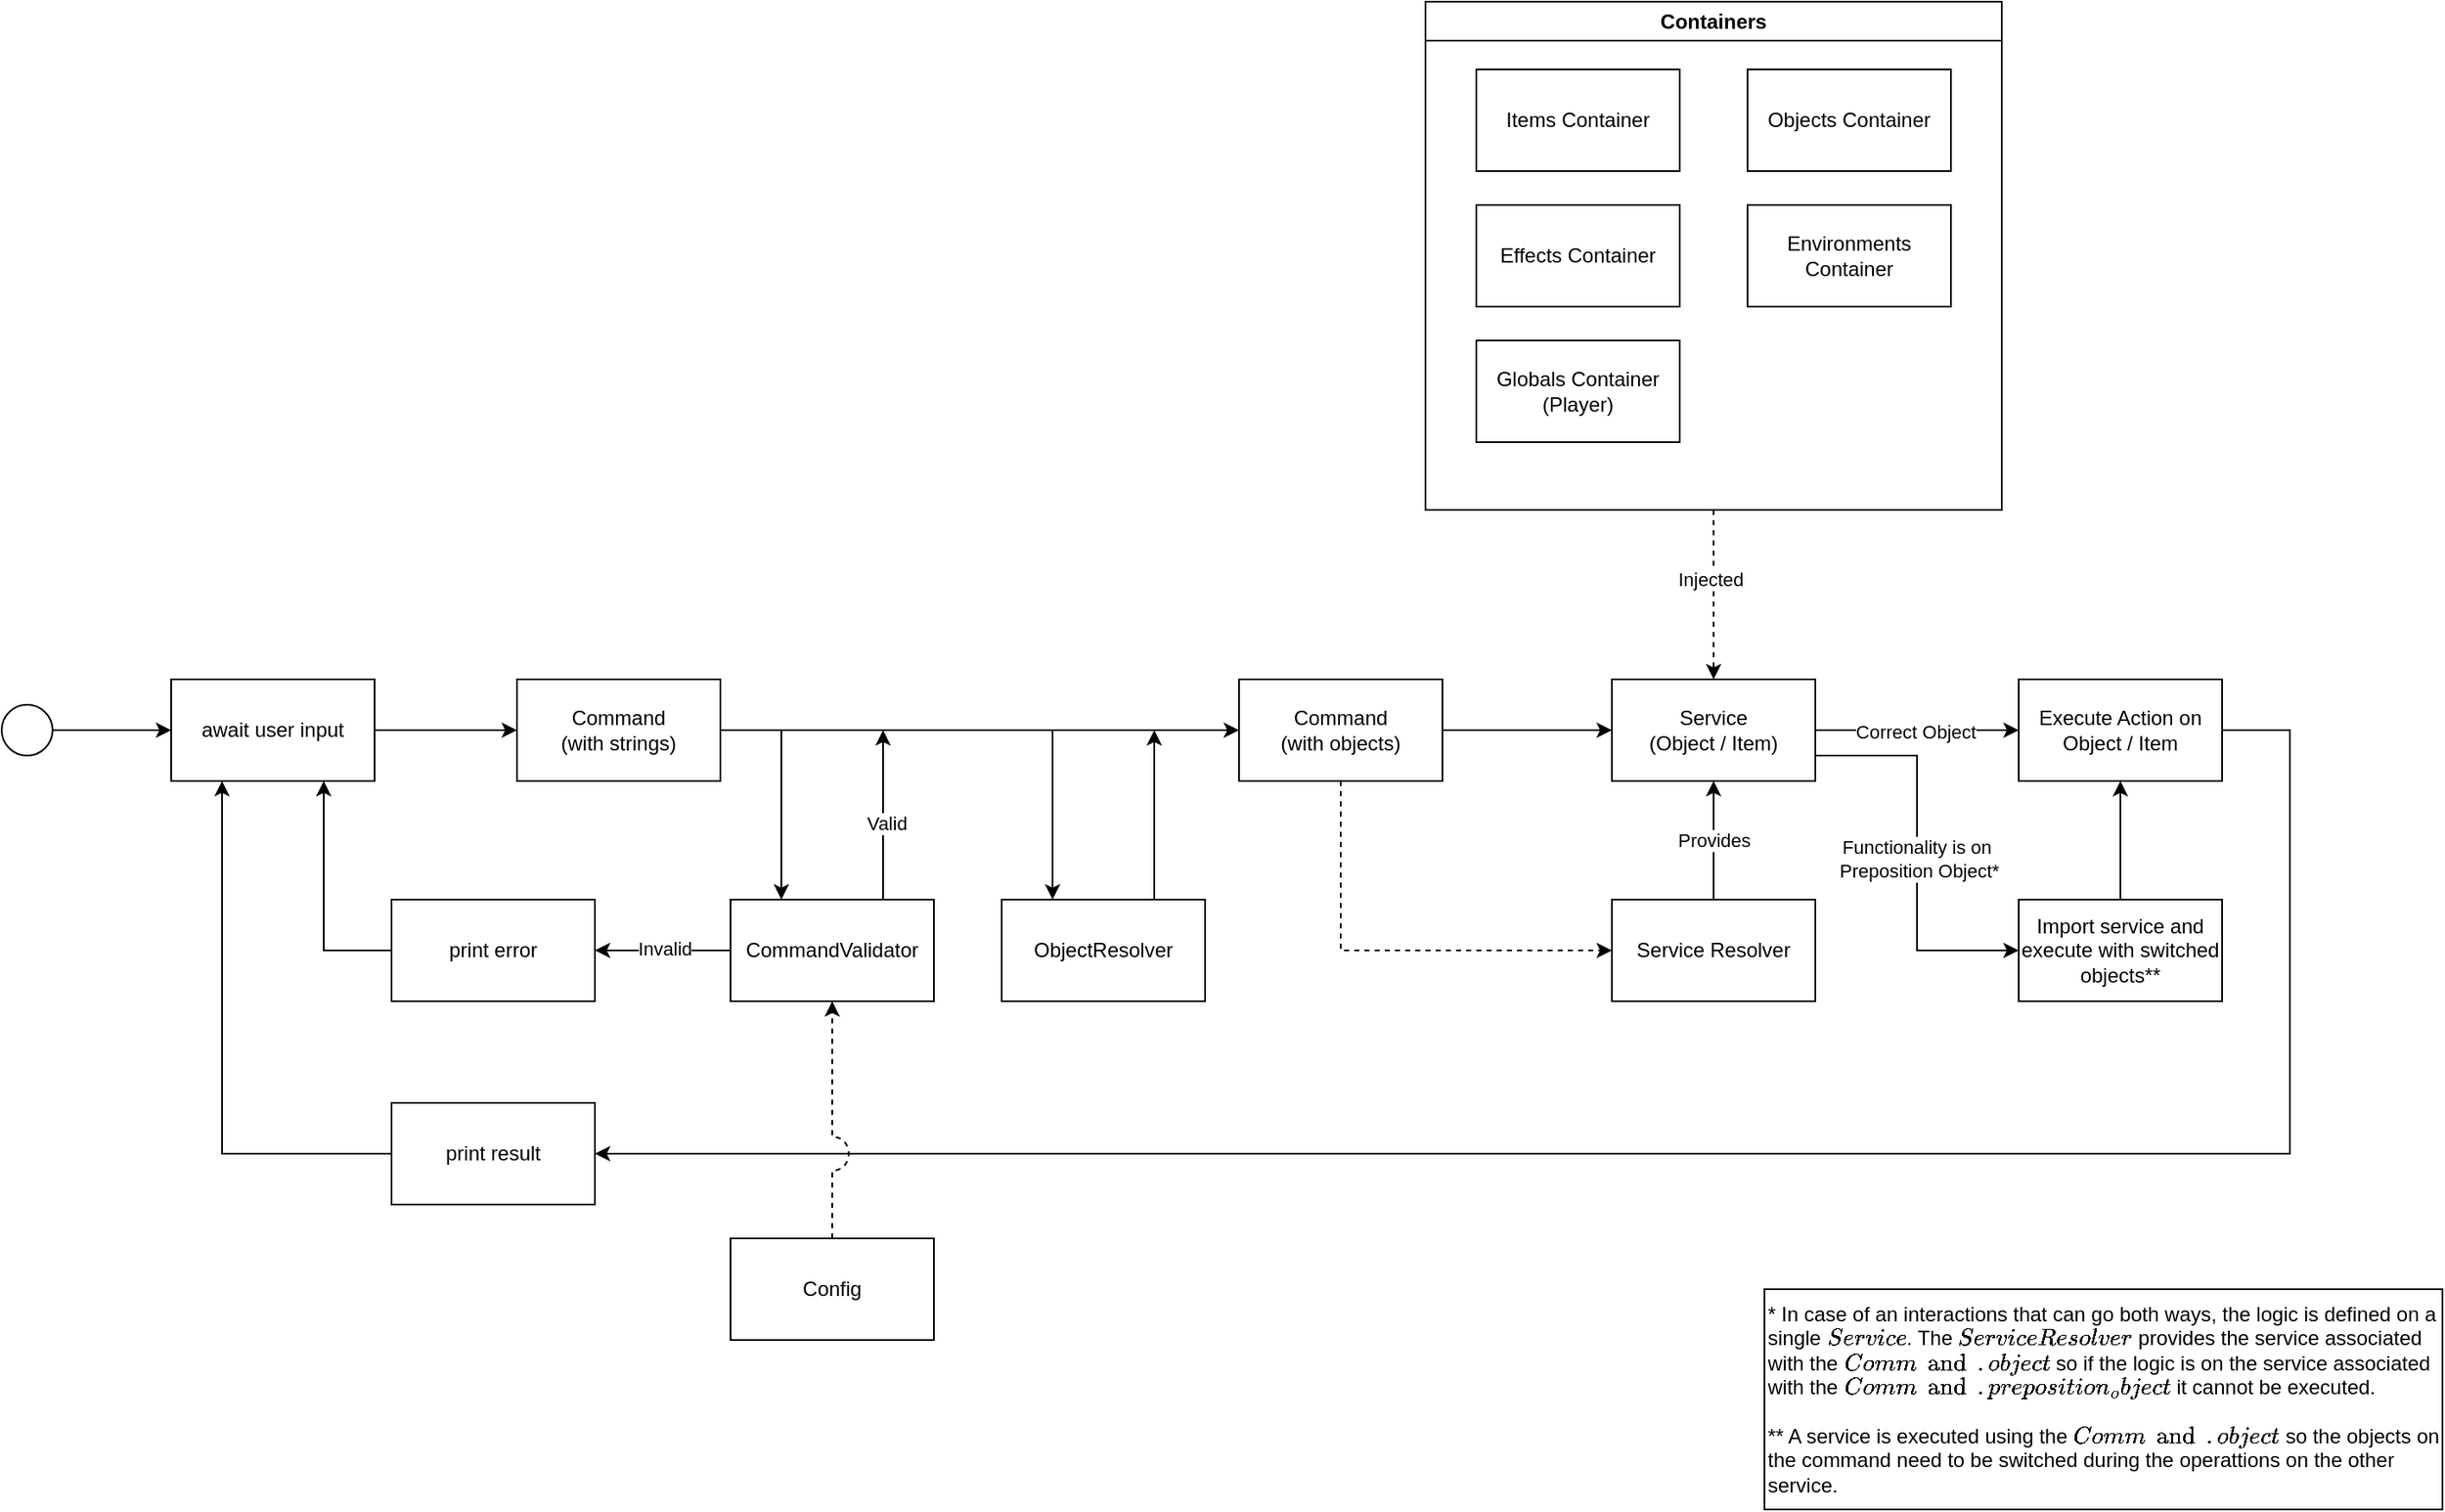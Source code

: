 <mxfile version="21.7.4" type="github">
  <diagram name="Pagina-1" id="2gos69s21MuJ627ifOLR">
    <mxGraphModel dx="2868" dy="1834" grid="1" gridSize="10" guides="1" tooltips="1" connect="1" arrows="1" fold="1" page="1" pageScale="1" pageWidth="827" pageHeight="1169" math="0" shadow="0">
      <root>
        <mxCell id="0" />
        <mxCell id="1" parent="0" />
        <mxCell id="n0xzZIarMgplh2QM0Bvz-25" style="edgeStyle=orthogonalEdgeStyle;rounded=0;orthogonalLoop=1;jettySize=auto;html=1;exitX=1;exitY=0.5;exitDx=0;exitDy=0;entryX=0;entryY=0.5;entryDx=0;entryDy=0;" parent="1" source="n0xzZIarMgplh2QM0Bvz-23" target="n0xzZIarMgplh2QM0Bvz-24" edge="1">
          <mxGeometry relative="1" as="geometry" />
        </mxCell>
        <mxCell id="n0xzZIarMgplh2QM0Bvz-23" value="await user input" style="rounded=0;whiteSpace=wrap;html=1;" parent="1" vertex="1">
          <mxGeometry x="210" y="540" width="120" height="60" as="geometry" />
        </mxCell>
        <mxCell id="n0xzZIarMgplh2QM0Bvz-62" style="edgeStyle=orthogonalEdgeStyle;rounded=0;orthogonalLoop=1;jettySize=auto;html=1;exitX=1;exitY=0.5;exitDx=0;exitDy=0;entryX=0;entryY=0.5;entryDx=0;entryDy=0;" parent="1" source="n0xzZIarMgplh2QM0Bvz-24" target="n0xzZIarMgplh2QM0Bvz-37" edge="1">
          <mxGeometry relative="1" as="geometry" />
        </mxCell>
        <mxCell id="n0xzZIarMgplh2QM0Bvz-24" value="&lt;div&gt;Command&lt;/div&gt;&lt;div&gt;(with strings)&lt;br&gt;&lt;/div&gt;" style="rounded=0;whiteSpace=wrap;html=1;" parent="1" vertex="1">
          <mxGeometry x="414" y="540" width="120" height="60" as="geometry" />
        </mxCell>
        <mxCell id="s5JfTiGAQqixHf-BNGVD-10" style="edgeStyle=orthogonalEdgeStyle;rounded=0;orthogonalLoop=1;jettySize=auto;html=1;exitX=0;exitY=0.5;exitDx=0;exitDy=0;entryX=0.75;entryY=1;entryDx=0;entryDy=0;" edge="1" parent="1" source="n0xzZIarMgplh2QM0Bvz-31" target="n0xzZIarMgplh2QM0Bvz-23">
          <mxGeometry relative="1" as="geometry" />
        </mxCell>
        <mxCell id="n0xzZIarMgplh2QM0Bvz-31" value="print error" style="rounded=0;whiteSpace=wrap;html=1;" parent="1" vertex="1">
          <mxGeometry x="340" y="670" width="120" height="60" as="geometry" />
        </mxCell>
        <mxCell id="n0xzZIarMgplh2QM0Bvz-49" style="edgeStyle=orthogonalEdgeStyle;rounded=0;orthogonalLoop=1;jettySize=auto;html=1;exitX=1;exitY=0.5;exitDx=0;exitDy=0;entryX=0;entryY=0.5;entryDx=0;entryDy=0;" parent="1" source="n0xzZIarMgplh2QM0Bvz-37" target="n0xzZIarMgplh2QM0Bvz-40" edge="1">
          <mxGeometry relative="1" as="geometry" />
        </mxCell>
        <mxCell id="n0xzZIarMgplh2QM0Bvz-50" style="edgeStyle=orthogonalEdgeStyle;rounded=0;orthogonalLoop=1;jettySize=auto;html=1;exitX=0.5;exitY=1;exitDx=0;exitDy=0;entryX=0;entryY=0.5;entryDx=0;entryDy=0;dashed=1;" parent="1" source="n0xzZIarMgplh2QM0Bvz-37" target="n0xzZIarMgplh2QM0Bvz-39" edge="1">
          <mxGeometry relative="1" as="geometry" />
        </mxCell>
        <mxCell id="n0xzZIarMgplh2QM0Bvz-37" value="&lt;div&gt;Command&lt;/div&gt;&lt;div&gt;(with objects)&lt;br&gt;&lt;/div&gt;" style="rounded=0;whiteSpace=wrap;html=1;" parent="1" vertex="1">
          <mxGeometry x="840" y="540" width="120" height="60" as="geometry" />
        </mxCell>
        <mxCell id="n0xzZIarMgplh2QM0Bvz-51" value="Provides" style="edgeStyle=orthogonalEdgeStyle;rounded=0;orthogonalLoop=1;jettySize=auto;html=1;exitX=0.5;exitY=0;exitDx=0;exitDy=0;entryX=0.5;entryY=1;entryDx=0;entryDy=0;" parent="1" source="n0xzZIarMgplh2QM0Bvz-39" target="n0xzZIarMgplh2QM0Bvz-40" edge="1">
          <mxGeometry relative="1" as="geometry" />
        </mxCell>
        <mxCell id="n0xzZIarMgplh2QM0Bvz-39" value="Service Resolver" style="rounded=0;whiteSpace=wrap;html=1;" parent="1" vertex="1">
          <mxGeometry x="1060" y="670" width="120" height="60" as="geometry" />
        </mxCell>
        <mxCell id="n0xzZIarMgplh2QM0Bvz-95" style="edgeStyle=orthogonalEdgeStyle;rounded=0;orthogonalLoop=1;jettySize=auto;html=1;exitX=1;exitY=0.5;exitDx=0;exitDy=0;entryX=0;entryY=0.5;entryDx=0;entryDy=0;" parent="1" source="n0xzZIarMgplh2QM0Bvz-40" target="n0xzZIarMgplh2QM0Bvz-75" edge="1">
          <mxGeometry relative="1" as="geometry" />
        </mxCell>
        <mxCell id="n0xzZIarMgplh2QM0Bvz-96" value="Correct Object" style="edgeLabel;html=1;align=center;verticalAlign=middle;resizable=0;points=[];" parent="n0xzZIarMgplh2QM0Bvz-95" vertex="1" connectable="0">
          <mxGeometry x="-0.022" y="-1" relative="1" as="geometry">
            <mxPoint as="offset" />
          </mxGeometry>
        </mxCell>
        <mxCell id="n0xzZIarMgplh2QM0Bvz-99" style="edgeStyle=orthogonalEdgeStyle;rounded=0;orthogonalLoop=1;jettySize=auto;html=1;exitX=1;exitY=0.75;exitDx=0;exitDy=0;entryX=0;entryY=0.5;entryDx=0;entryDy=0;" parent="1" source="n0xzZIarMgplh2QM0Bvz-40" target="n0xzZIarMgplh2QM0Bvz-90" edge="1">
          <mxGeometry relative="1" as="geometry" />
        </mxCell>
        <mxCell id="n0xzZIarMgplh2QM0Bvz-100" value="&lt;div&gt;Functionality is on&amp;nbsp;&lt;/div&gt;&lt;div&gt;Preposition Object*&lt;/div&gt;" style="edgeLabel;html=1;align=center;verticalAlign=middle;resizable=0;points=[];" parent="n0xzZIarMgplh2QM0Bvz-99" vertex="1" connectable="0">
          <mxGeometry x="0.024" y="1" relative="1" as="geometry">
            <mxPoint as="offset" />
          </mxGeometry>
        </mxCell>
        <mxCell id="n0xzZIarMgplh2QM0Bvz-40" value="&lt;div&gt;Service&lt;/div&gt;&lt;div&gt;(Object / Item)&lt;br&gt;&lt;/div&gt;" style="rounded=0;whiteSpace=wrap;html=1;" parent="1" vertex="1">
          <mxGeometry x="1060" y="540" width="120" height="60" as="geometry" />
        </mxCell>
        <mxCell id="n0xzZIarMgplh2QM0Bvz-67" style="edgeStyle=orthogonalEdgeStyle;rounded=0;orthogonalLoop=1;jettySize=auto;html=1;exitX=0.75;exitY=0;exitDx=0;exitDy=0;" parent="1" source="n0xzZIarMgplh2QM0Bvz-46" edge="1">
          <mxGeometry relative="1" as="geometry">
            <mxPoint x="790" y="570" as="targetPoint" />
          </mxGeometry>
        </mxCell>
        <mxCell id="n0xzZIarMgplh2QM0Bvz-68" style="edgeStyle=orthogonalEdgeStyle;rounded=0;orthogonalLoop=1;jettySize=auto;html=1;exitX=0.25;exitY=0;exitDx=0;exitDy=0;endArrow=none;endFill=0;startArrow=classic;startFill=1;" parent="1" source="n0xzZIarMgplh2QM0Bvz-46" edge="1">
          <mxGeometry relative="1" as="geometry">
            <mxPoint x="730" y="570" as="targetPoint" />
          </mxGeometry>
        </mxCell>
        <mxCell id="n0xzZIarMgplh2QM0Bvz-46" value="ObjectResolver" style="rounded=0;whiteSpace=wrap;html=1;" parent="1" vertex="1">
          <mxGeometry x="700" y="670" width="120" height="60" as="geometry" />
        </mxCell>
        <mxCell id="n0xzZIarMgplh2QM0Bvz-63" style="edgeStyle=orthogonalEdgeStyle;rounded=0;orthogonalLoop=1;jettySize=auto;html=1;exitX=0.75;exitY=0;exitDx=0;exitDy=0;" parent="1" source="n0xzZIarMgplh2QM0Bvz-59" edge="1">
          <mxGeometry relative="1" as="geometry">
            <mxPoint x="630" y="570" as="targetPoint" />
          </mxGeometry>
        </mxCell>
        <mxCell id="s5JfTiGAQqixHf-BNGVD-4" value="Valid" style="edgeLabel;html=1;align=center;verticalAlign=middle;resizable=0;points=[];" vertex="1" connectable="0" parent="n0xzZIarMgplh2QM0Bvz-63">
          <mxGeometry x="-0.104" y="-2" relative="1" as="geometry">
            <mxPoint as="offset" />
          </mxGeometry>
        </mxCell>
        <mxCell id="n0xzZIarMgplh2QM0Bvz-64" style="edgeStyle=orthogonalEdgeStyle;rounded=0;orthogonalLoop=1;jettySize=auto;html=1;exitX=0.25;exitY=0;exitDx=0;exitDy=0;endArrow=none;endFill=0;startArrow=classic;startFill=1;" parent="1" source="n0xzZIarMgplh2QM0Bvz-59" edge="1">
          <mxGeometry relative="1" as="geometry">
            <mxPoint x="570" y="570" as="targetPoint" />
          </mxGeometry>
        </mxCell>
        <mxCell id="n0xzZIarMgplh2QM0Bvz-65" style="edgeStyle=orthogonalEdgeStyle;rounded=0;orthogonalLoop=1;jettySize=auto;html=1;exitX=0;exitY=0.5;exitDx=0;exitDy=0;entryX=1;entryY=0.5;entryDx=0;entryDy=0;" parent="1" source="n0xzZIarMgplh2QM0Bvz-59" target="n0xzZIarMgplh2QM0Bvz-31" edge="1">
          <mxGeometry relative="1" as="geometry" />
        </mxCell>
        <mxCell id="n0xzZIarMgplh2QM0Bvz-66" value="Invalid" style="edgeLabel;html=1;align=center;verticalAlign=middle;resizable=0;points=[];" parent="n0xzZIarMgplh2QM0Bvz-65" vertex="1" connectable="0">
          <mxGeometry x="-0.021" y="-1" relative="1" as="geometry">
            <mxPoint as="offset" />
          </mxGeometry>
        </mxCell>
        <mxCell id="n0xzZIarMgplh2QM0Bvz-59" value="CommandValidator" style="rounded=0;whiteSpace=wrap;html=1;" parent="1" vertex="1">
          <mxGeometry x="540" y="670" width="120" height="60" as="geometry" />
        </mxCell>
        <mxCell id="s5JfTiGAQqixHf-BNGVD-15" style="edgeStyle=orthogonalEdgeStyle;rounded=0;orthogonalLoop=1;jettySize=auto;html=1;exitX=1;exitY=0.5;exitDx=0;exitDy=0;entryX=1;entryY=0.5;entryDx=0;entryDy=0;" edge="1" parent="1" source="n0xzZIarMgplh2QM0Bvz-75" target="s5JfTiGAQqixHf-BNGVD-7">
          <mxGeometry relative="1" as="geometry">
            <Array as="points">
              <mxPoint x="1460" y="570" />
              <mxPoint x="1460" y="820" />
            </Array>
          </mxGeometry>
        </mxCell>
        <mxCell id="n0xzZIarMgplh2QM0Bvz-75" value="Execute Action on Object / Item" style="rounded=0;whiteSpace=wrap;html=1;" parent="1" vertex="1">
          <mxGeometry x="1300" y="540" width="120" height="60" as="geometry" />
        </mxCell>
        <mxCell id="n0xzZIarMgplh2QM0Bvz-88" style="edgeStyle=orthogonalEdgeStyle;rounded=0;orthogonalLoop=1;jettySize=auto;html=1;exitX=0.5;exitY=1;exitDx=0;exitDy=0;entryX=0.5;entryY=0;entryDx=0;entryDy=0;dashed=1;" parent="1" source="n0xzZIarMgplh2QM0Bvz-83" target="n0xzZIarMgplh2QM0Bvz-40" edge="1">
          <mxGeometry relative="1" as="geometry" />
        </mxCell>
        <mxCell id="n0xzZIarMgplh2QM0Bvz-89" value="Injected" style="edgeLabel;html=1;align=center;verticalAlign=middle;resizable=0;points=[];" parent="n0xzZIarMgplh2QM0Bvz-88" vertex="1" connectable="0">
          <mxGeometry x="-0.18" y="-2" relative="1" as="geometry">
            <mxPoint as="offset" />
          </mxGeometry>
        </mxCell>
        <mxCell id="n0xzZIarMgplh2QM0Bvz-83" value="Containers" style="swimlane;whiteSpace=wrap;html=1;" parent="1" vertex="1">
          <mxGeometry x="950" y="140" width="340" height="300" as="geometry" />
        </mxCell>
        <mxCell id="n0xzZIarMgplh2QM0Bvz-77" value="Items Container" style="rounded=0;whiteSpace=wrap;html=1;" parent="n0xzZIarMgplh2QM0Bvz-83" vertex="1">
          <mxGeometry x="30" y="40" width="120" height="60" as="geometry" />
        </mxCell>
        <mxCell id="n0xzZIarMgplh2QM0Bvz-76" value="Objects Container" style="rounded=0;whiteSpace=wrap;html=1;" parent="n0xzZIarMgplh2QM0Bvz-83" vertex="1">
          <mxGeometry x="190" y="40" width="120" height="60" as="geometry" />
        </mxCell>
        <mxCell id="n0xzZIarMgplh2QM0Bvz-84" value="Environments Container" style="rounded=0;whiteSpace=wrap;html=1;" parent="n0xzZIarMgplh2QM0Bvz-83" vertex="1">
          <mxGeometry x="190" y="120" width="120" height="60" as="geometry" />
        </mxCell>
        <mxCell id="n0xzZIarMgplh2QM0Bvz-80" value="&lt;div&gt;Globals Container&lt;br&gt;&lt;/div&gt;&lt;div&gt;(Player)&lt;br&gt;&lt;/div&gt;" style="rounded=0;whiteSpace=wrap;html=1;" parent="n0xzZIarMgplh2QM0Bvz-83" vertex="1">
          <mxGeometry x="30" y="200" width="120" height="60" as="geometry" />
        </mxCell>
        <mxCell id="n0xzZIarMgplh2QM0Bvz-87" value="Effects Container" style="rounded=0;whiteSpace=wrap;html=1;" parent="n0xzZIarMgplh2QM0Bvz-83" vertex="1">
          <mxGeometry x="30" y="120" width="120" height="60" as="geometry" />
        </mxCell>
        <mxCell id="n0xzZIarMgplh2QM0Bvz-98" style="edgeStyle=orthogonalEdgeStyle;rounded=0;orthogonalLoop=1;jettySize=auto;html=1;exitX=0.5;exitY=0;exitDx=0;exitDy=0;entryX=0.5;entryY=1;entryDx=0;entryDy=0;" parent="1" source="n0xzZIarMgplh2QM0Bvz-90" target="n0xzZIarMgplh2QM0Bvz-75" edge="1">
          <mxGeometry relative="1" as="geometry" />
        </mxCell>
        <mxCell id="n0xzZIarMgplh2QM0Bvz-90" value="Import service and execute with switched objects**" style="rounded=0;whiteSpace=wrap;html=1;" parent="1" vertex="1">
          <mxGeometry x="1300" y="670" width="120" height="60" as="geometry" />
        </mxCell>
        <mxCell id="s5JfTiGAQqixHf-BNGVD-9" style="edgeStyle=orthogonalEdgeStyle;rounded=0;orthogonalLoop=1;jettySize=auto;html=1;exitX=0;exitY=0.5;exitDx=0;exitDy=0;entryX=0.25;entryY=1;entryDx=0;entryDy=0;" edge="1" parent="1" source="s5JfTiGAQqixHf-BNGVD-7" target="n0xzZIarMgplh2QM0Bvz-23">
          <mxGeometry relative="1" as="geometry">
            <mxPoint x="90" y="730" as="targetPoint" />
          </mxGeometry>
        </mxCell>
        <mxCell id="s5JfTiGAQqixHf-BNGVD-7" value="print result" style="rounded=0;whiteSpace=wrap;html=1;" vertex="1" parent="1">
          <mxGeometry x="340" y="790" width="120" height="60" as="geometry" />
        </mxCell>
        <mxCell id="s5JfTiGAQqixHf-BNGVD-14" style="edgeStyle=orthogonalEdgeStyle;rounded=0;orthogonalLoop=1;jettySize=auto;html=1;exitX=1;exitY=0.5;exitDx=0;exitDy=0;entryX=0;entryY=0.5;entryDx=0;entryDy=0;" edge="1" parent="1" source="s5JfTiGAQqixHf-BNGVD-13" target="n0xzZIarMgplh2QM0Bvz-23">
          <mxGeometry relative="1" as="geometry" />
        </mxCell>
        <mxCell id="s5JfTiGAQqixHf-BNGVD-13" value="" style="ellipse;whiteSpace=wrap;html=1;aspect=fixed;" vertex="1" parent="1">
          <mxGeometry x="110" y="555" width="30" height="30" as="geometry" />
        </mxCell>
        <mxCell id="s5JfTiGAQqixHf-BNGVD-17" style="edgeStyle=orthogonalEdgeStyle;rounded=0;orthogonalLoop=1;jettySize=auto;html=1;exitX=0.5;exitY=0;exitDx=0;exitDy=0;entryX=0.5;entryY=1;entryDx=0;entryDy=0;jumpStyle=arc;jumpSize=20;dashed=1;" edge="1" parent="1" source="s5JfTiGAQqixHf-BNGVD-16" target="n0xzZIarMgplh2QM0Bvz-59">
          <mxGeometry relative="1" as="geometry" />
        </mxCell>
        <mxCell id="s5JfTiGAQqixHf-BNGVD-16" value="Config" style="rounded=0;whiteSpace=wrap;html=1;" vertex="1" parent="1">
          <mxGeometry x="540" y="870" width="120" height="60" as="geometry" />
        </mxCell>
        <mxCell id="s5JfTiGAQqixHf-BNGVD-18" value="&lt;div align=&quot;left&quot;&gt;* In case of an interactions that can go both ways, the logic is defined on a single `Service`. The `ServiceResolver` provides the service associated with the `Command.object` so if the logic is on the service associated with the `Command.preposition_object` it cannot be executed.&lt;/div&gt;&lt;div align=&quot;left&quot;&gt;&lt;br&gt;&lt;/div&gt;&lt;div align=&quot;left&quot;&gt;** A service is executed using the `Command.object` so the objects on the command need to be switched during the operattions on the other service.&lt;br&gt;&lt;/div&gt;" style="rounded=0;whiteSpace=wrap;html=1;align=left;" vertex="1" parent="1">
          <mxGeometry x="1150" y="900" width="400" height="130" as="geometry" />
        </mxCell>
      </root>
    </mxGraphModel>
  </diagram>
</mxfile>
